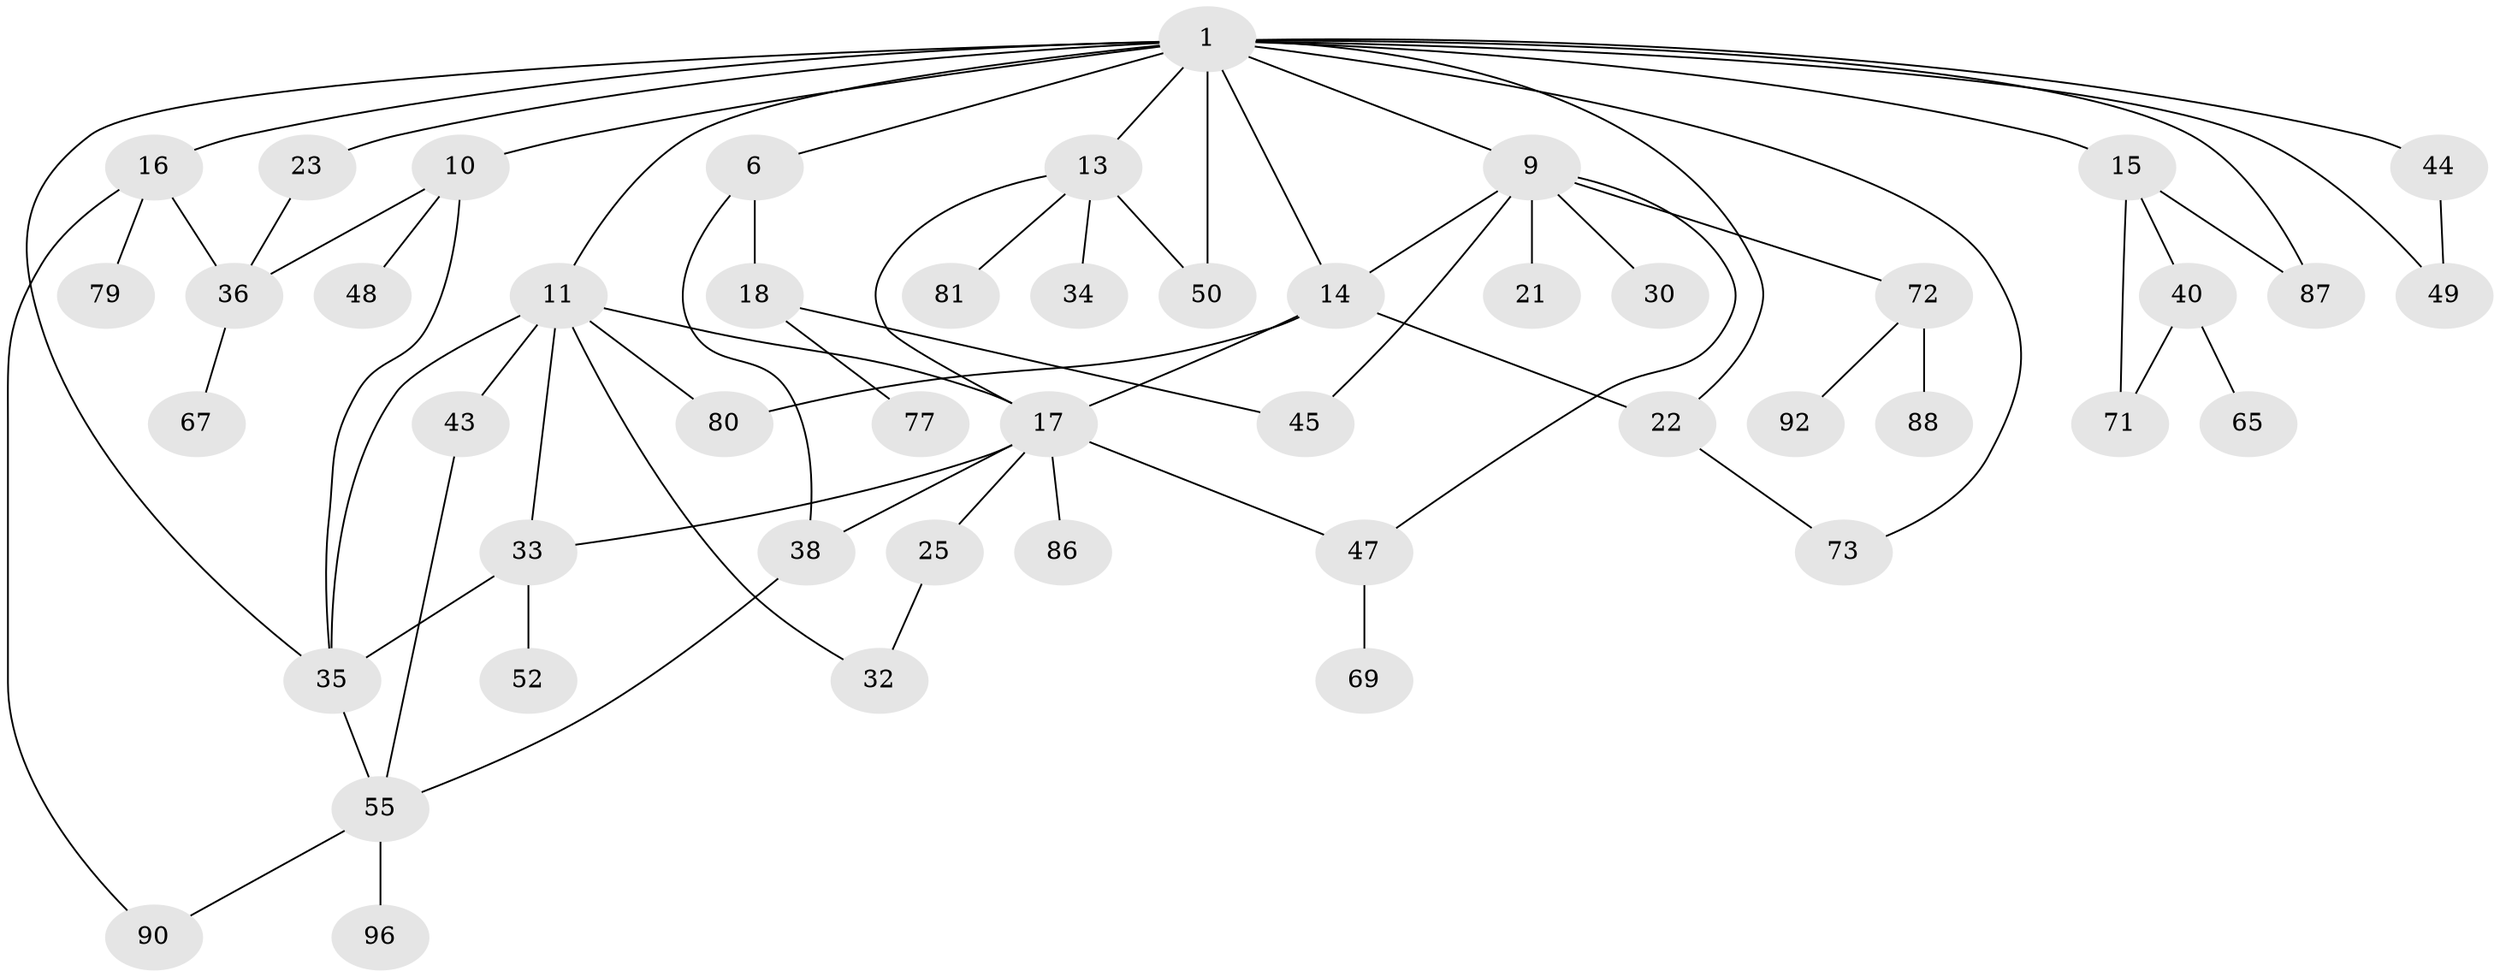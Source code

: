 // original degree distribution, {4: 0.125, 3: 0.28125, 7: 0.010416666666666666, 5: 0.052083333333333336, 6: 0.010416666666666666, 1: 0.2604166666666667, 2: 0.2604166666666667}
// Generated by graph-tools (version 1.1) at 2025/54/03/05/25 16:54:47]
// undirected, 48 vertices, 70 edges
graph export_dot {
graph [start="1"]
  node [color=gray90,style=filled];
  1 [super="+2+3"];
  6;
  9 [super="+24+12"];
  10;
  11 [super="+84+20"];
  13 [super="+63+27"];
  14 [super="+31+74"];
  15 [super="+54"];
  16 [super="+26+42"];
  17 [super="+19+28"];
  18 [super="+37"];
  21;
  22;
  23;
  25 [super="+93+53"];
  30;
  32;
  33 [super="+46"];
  34;
  35 [super="+70"];
  36 [super="+89+51"];
  38;
  40;
  43 [super="+83"];
  44;
  45;
  47 [super="+58"];
  48;
  49;
  50 [super="+95"];
  52 [super="+56+57"];
  55 [super="+68+76+62"];
  65;
  67;
  69;
  71;
  72;
  73 [super="+94"];
  77;
  79;
  80;
  81;
  86;
  87;
  88;
  90;
  92;
  96;
  1 -- 6;
  1 -- 13;
  1 -- 10 [weight=2];
  1 -- 23;
  1 -- 35;
  1 -- 9;
  1 -- 73;
  1 -- 44;
  1 -- 11;
  1 -- 14;
  1 -- 15;
  1 -- 16;
  1 -- 49;
  1 -- 50;
  1 -- 22;
  1 -- 87;
  6 -- 18;
  6 -- 38;
  9 -- 30;
  9 -- 47;
  9 -- 21;
  9 -- 72;
  9 -- 45;
  9 -- 14;
  10 -- 48;
  10 -- 35;
  10 -- 36;
  11 -- 80;
  11 -- 33;
  11 -- 32;
  11 -- 17;
  11 -- 35;
  11 -- 43 [weight=2];
  13 -- 50 [weight=2];
  13 -- 17;
  13 -- 81;
  13 -- 34;
  14 -- 17;
  14 -- 22;
  14 -- 80;
  15 -- 40;
  15 -- 71;
  15 -- 87;
  16 -- 90;
  16 -- 79;
  16 -- 36;
  17 -- 86;
  17 -- 25;
  17 -- 47;
  17 -- 38;
  17 -- 33;
  18 -- 77;
  18 -- 45;
  22 -- 73;
  23 -- 36;
  25 -- 32;
  33 -- 52;
  33 -- 35;
  35 -- 55;
  36 -- 67;
  38 -- 55;
  40 -- 65;
  40 -- 71;
  43 -- 55;
  44 -- 49;
  47 -- 69;
  55 -- 90;
  55 -- 96;
  72 -- 88;
  72 -- 92;
}
